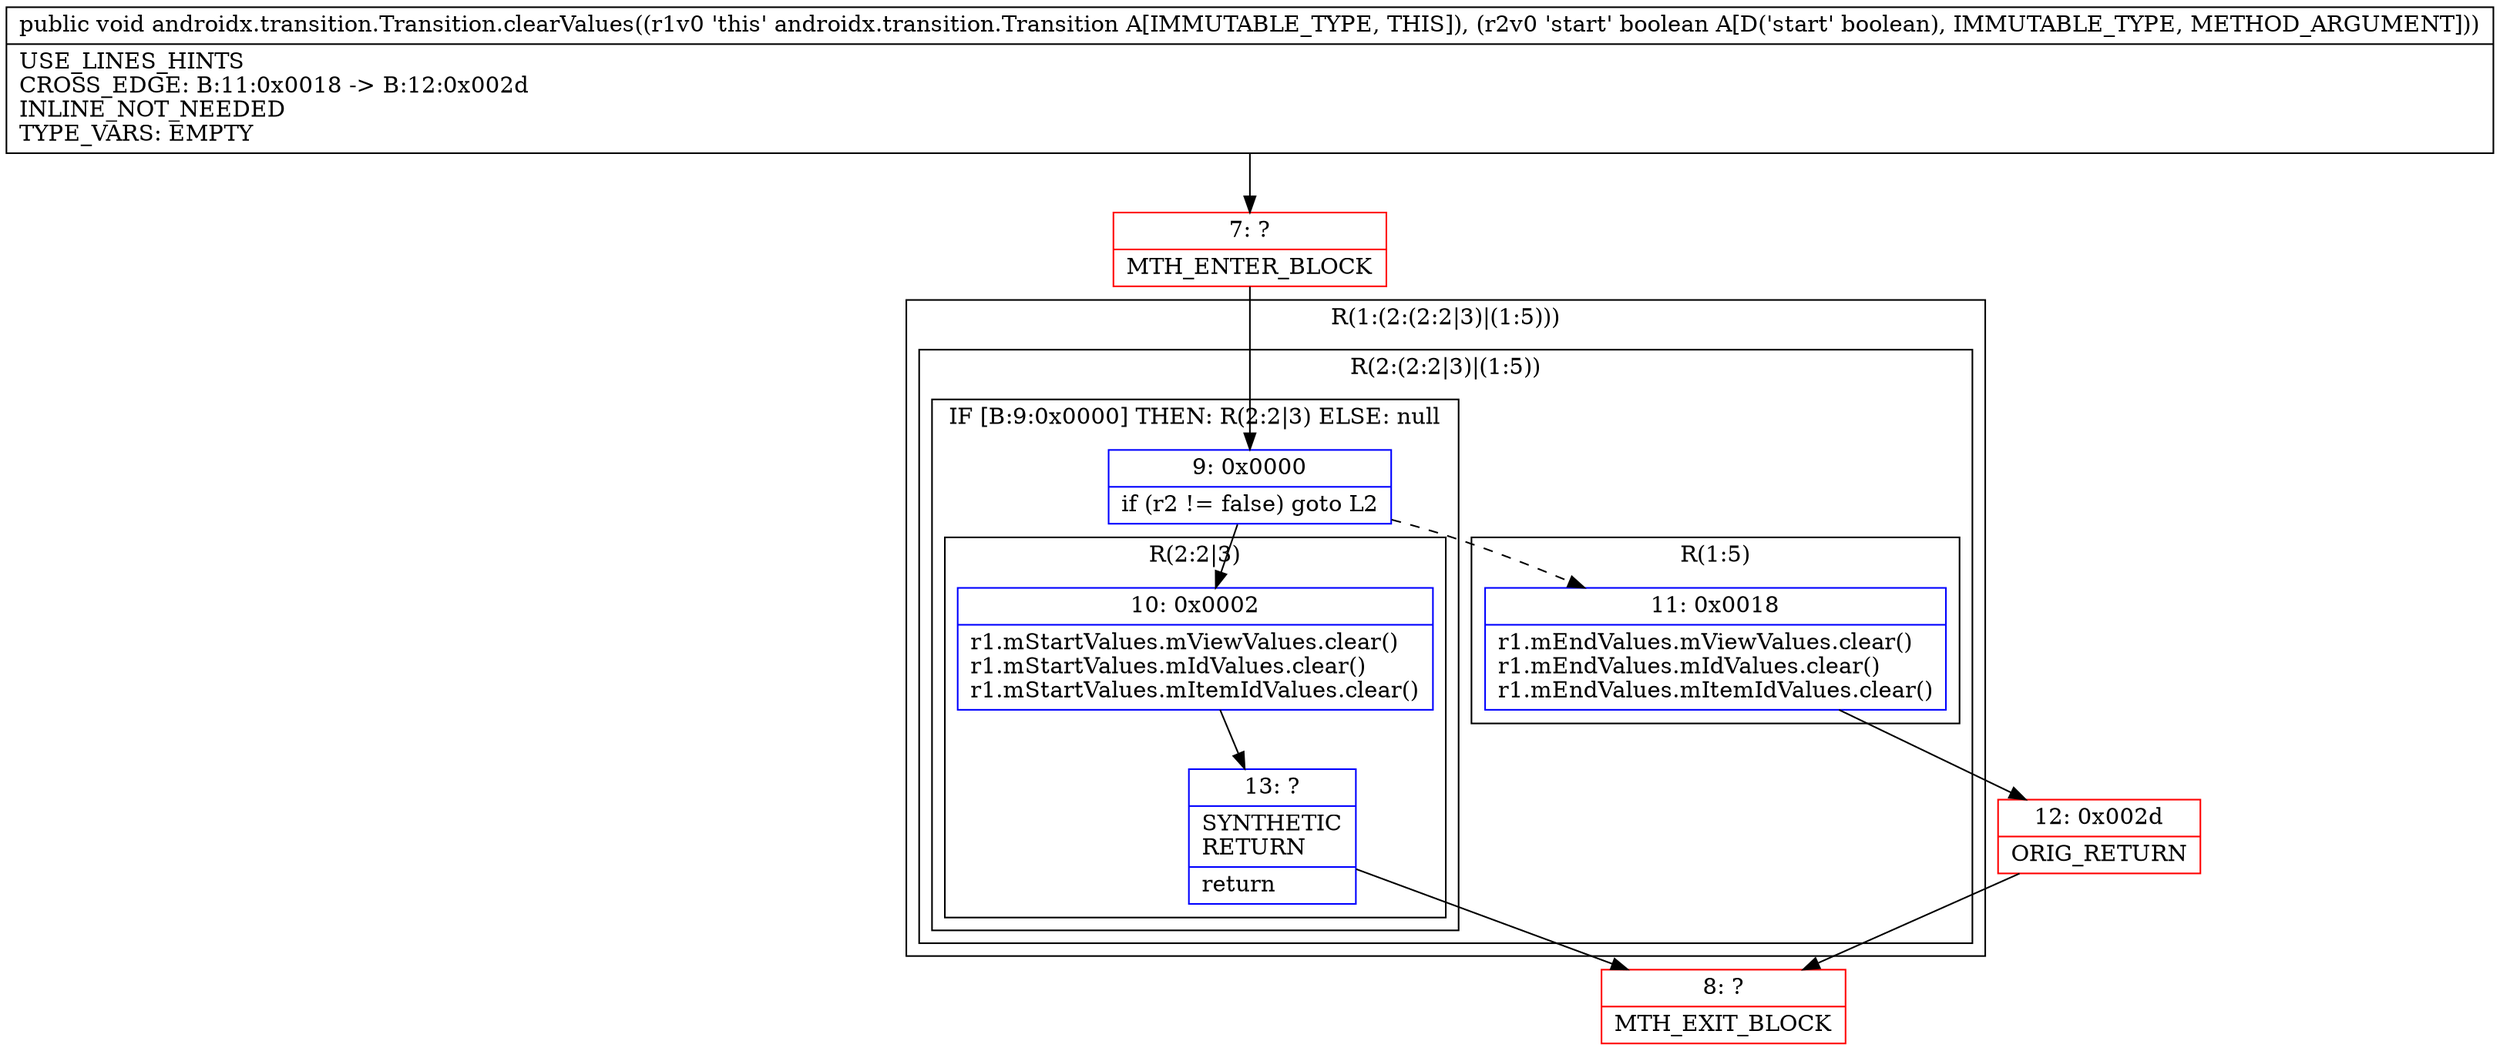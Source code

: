 digraph "CFG forandroidx.transition.Transition.clearValues(Z)V" {
subgraph cluster_Region_275441824 {
label = "R(1:(2:(2:2|3)|(1:5)))";
node [shape=record,color=blue];
subgraph cluster_Region_1110212942 {
label = "R(2:(2:2|3)|(1:5))";
node [shape=record,color=blue];
subgraph cluster_IfRegion_469335515 {
label = "IF [B:9:0x0000] THEN: R(2:2|3) ELSE: null";
node [shape=record,color=blue];
Node_9 [shape=record,label="{9\:\ 0x0000|if (r2 != false) goto L2\l}"];
subgraph cluster_Region_813832128 {
label = "R(2:2|3)";
node [shape=record,color=blue];
Node_10 [shape=record,label="{10\:\ 0x0002|r1.mStartValues.mViewValues.clear()\lr1.mStartValues.mIdValues.clear()\lr1.mStartValues.mItemIdValues.clear()\l}"];
Node_13 [shape=record,label="{13\:\ ?|SYNTHETIC\lRETURN\l|return\l}"];
}
}
subgraph cluster_Region_2011879064 {
label = "R(1:5)";
node [shape=record,color=blue];
Node_11 [shape=record,label="{11\:\ 0x0018|r1.mEndValues.mViewValues.clear()\lr1.mEndValues.mIdValues.clear()\lr1.mEndValues.mItemIdValues.clear()\l}"];
}
}
}
Node_7 [shape=record,color=red,label="{7\:\ ?|MTH_ENTER_BLOCK\l}"];
Node_8 [shape=record,color=red,label="{8\:\ ?|MTH_EXIT_BLOCK\l}"];
Node_12 [shape=record,color=red,label="{12\:\ 0x002d|ORIG_RETURN\l}"];
MethodNode[shape=record,label="{public void androidx.transition.Transition.clearValues((r1v0 'this' androidx.transition.Transition A[IMMUTABLE_TYPE, THIS]), (r2v0 'start' boolean A[D('start' boolean), IMMUTABLE_TYPE, METHOD_ARGUMENT]))  | USE_LINES_HINTS\lCROSS_EDGE: B:11:0x0018 \-\> B:12:0x002d\lINLINE_NOT_NEEDED\lTYPE_VARS: EMPTY\l}"];
MethodNode -> Node_7;Node_9 -> Node_10;
Node_9 -> Node_11[style=dashed];
Node_10 -> Node_13;
Node_13 -> Node_8;
Node_11 -> Node_12;
Node_7 -> Node_9;
Node_12 -> Node_8;
}

